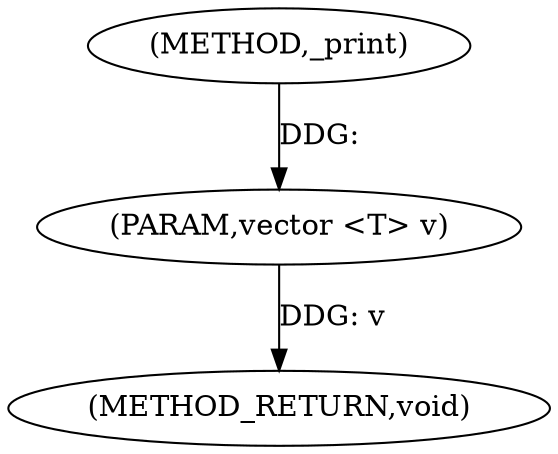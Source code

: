 digraph "_print" {  
"1000162" [label = "(METHOD,_print)" ]
"1000165" [label = "(METHOD_RETURN,void)" ]
"1000163" [label = "(PARAM,vector <T> v)" ]
  "1000163" -> "1000165"  [ label = "DDG: v"] 
  "1000162" -> "1000163"  [ label = "DDG: "] 
}
